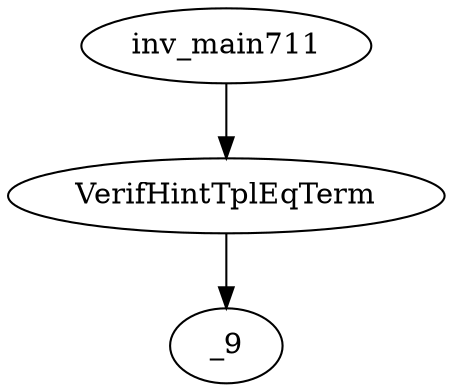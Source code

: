 digraph dag {
0 [label="inv_main711"];
1 [label="VerifHintTplEqTerm"];
2 [label="_9"];
0->1
1 -> 2
}
